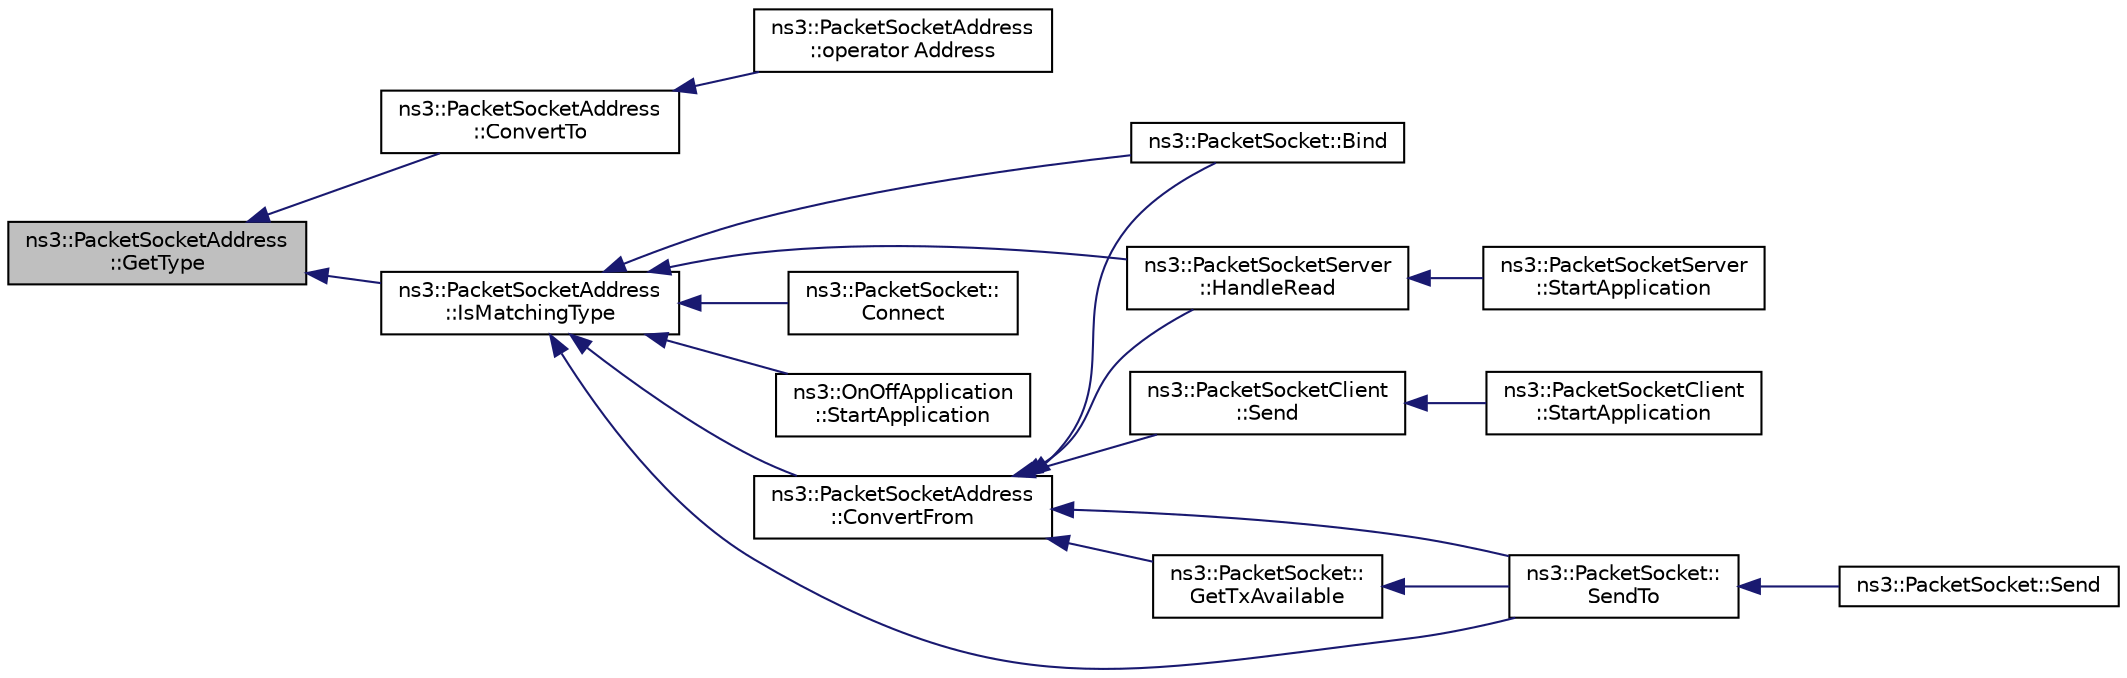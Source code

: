 digraph "ns3::PacketSocketAddress::GetType"
{
  edge [fontname="Helvetica",fontsize="10",labelfontname="Helvetica",labelfontsize="10"];
  node [fontname="Helvetica",fontsize="10",shape=record];
  rankdir="LR";
  Node1 [label="ns3::PacketSocketAddress\l::GetType",height=0.2,width=0.4,color="black", fillcolor="grey75", style="filled", fontcolor="black"];
  Node1 -> Node2 [dir="back",color="midnightblue",fontsize="10",style="solid"];
  Node2 [label="ns3::PacketSocketAddress\l::ConvertTo",height=0.2,width=0.4,color="black", fillcolor="white", style="filled",URL="$d7/d64/classns3_1_1PacketSocketAddress.html#a9f4e994ecfa502b4913861adc28343ce",tooltip="Convert an instance of this class to a polymorphic Address instance. "];
  Node2 -> Node3 [dir="back",color="midnightblue",fontsize="10",style="solid"];
  Node3 [label="ns3::PacketSocketAddress\l::operator Address",height=0.2,width=0.4,color="black", fillcolor="white", style="filled",URL="$d7/d64/classns3_1_1PacketSocketAddress.html#a8ffc5275ef5ec37d68120d4de3ffe87a"];
  Node1 -> Node4 [dir="back",color="midnightblue",fontsize="10",style="solid"];
  Node4 [label="ns3::PacketSocketAddress\l::IsMatchingType",height=0.2,width=0.4,color="black", fillcolor="white", style="filled",URL="$d7/d64/classns3_1_1PacketSocketAddress.html#a9426c99ec2c26c22d3920ca5c63ae1cd"];
  Node4 -> Node5 [dir="back",color="midnightblue",fontsize="10",style="solid"];
  Node5 [label="ns3::OnOffApplication\l::StartApplication",height=0.2,width=0.4,color="black", fillcolor="white", style="filled",URL="$dc/d04/classns3_1_1OnOffApplication.html#a0d9d5f0f60ec877c788c5c0e55c9587b",tooltip="Application specific startup code. "];
  Node4 -> Node6 [dir="back",color="midnightblue",fontsize="10",style="solid"];
  Node6 [label="ns3::PacketSocketAddress\l::ConvertFrom",height=0.2,width=0.4,color="black", fillcolor="white", style="filled",URL="$d7/d64/classns3_1_1PacketSocketAddress.html#ab90d0401de757d2da5bf1ad07af2ecf5"];
  Node6 -> Node7 [dir="back",color="midnightblue",fontsize="10",style="solid"];
  Node7 [label="ns3::PacketSocketClient\l::Send",height=0.2,width=0.4,color="black", fillcolor="white", style="filled",URL="$d0/dcc/classns3_1_1PacketSocketClient.html#ad3a4b71574d311bbc927ec46dc52abd0",tooltip="Send a packet. "];
  Node7 -> Node8 [dir="back",color="midnightblue",fontsize="10",style="solid"];
  Node8 [label="ns3::PacketSocketClient\l::StartApplication",height=0.2,width=0.4,color="black", fillcolor="white", style="filled",URL="$d0/dcc/classns3_1_1PacketSocketClient.html#a51fe7978d43291735b363a7060512c37",tooltip="Application specific startup code. "];
  Node6 -> Node9 [dir="back",color="midnightblue",fontsize="10",style="solid"];
  Node9 [label="ns3::PacketSocketServer\l::HandleRead",height=0.2,width=0.4,color="black", fillcolor="white", style="filled",URL="$dd/d00/classns3_1_1PacketSocketServer.html#a2ffc59a7b69f44af5f45fe8e9cf2fc85",tooltip="Handle a packet received by the application. "];
  Node9 -> Node10 [dir="back",color="midnightblue",fontsize="10",style="solid"];
  Node10 [label="ns3::PacketSocketServer\l::StartApplication",height=0.2,width=0.4,color="black", fillcolor="white", style="filled",URL="$dd/d00/classns3_1_1PacketSocketServer.html#ab0ede0184063258690b5501c52644045",tooltip="Application specific startup code. "];
  Node6 -> Node11 [dir="back",color="midnightblue",fontsize="10",style="solid"];
  Node11 [label="ns3::PacketSocket::Bind",height=0.2,width=0.4,color="black", fillcolor="white", style="filled",URL="$db/d5c/classns3_1_1PacketSocket.html#a1c50ba1bd9d23186d1c09f60d298095f",tooltip="Bind the socket to the NetDevice and register the protocol handler specified in the address..."];
  Node6 -> Node12 [dir="back",color="midnightblue",fontsize="10",style="solid"];
  Node12 [label="ns3::PacketSocket::\lGetTxAvailable",height=0.2,width=0.4,color="black", fillcolor="white", style="filled",URL="$db/d5c/classns3_1_1PacketSocket.html#a11bf40b37d8cecd2067c880244be5de4",tooltip="Returns the number of bytes which can be sent in a single call to Send. "];
  Node12 -> Node13 [dir="back",color="midnightblue",fontsize="10",style="solid"];
  Node13 [label="ns3::PacketSocket::\lSendTo",height=0.2,width=0.4,color="black", fillcolor="white", style="filled",URL="$db/d5c/classns3_1_1PacketSocket.html#a66dc5b7e29ad76f07ff46368f75b9165",tooltip="Send data to a specified peer. "];
  Node13 -> Node14 [dir="back",color="midnightblue",fontsize="10",style="solid"];
  Node14 [label="ns3::PacketSocket::Send",height=0.2,width=0.4,color="black", fillcolor="white", style="filled",URL="$db/d5c/classns3_1_1PacketSocket.html#a1fd81b9271758334d6abad658580b1a0",tooltip="Send data (or dummy data) to the remote host. "];
  Node6 -> Node13 [dir="back",color="midnightblue",fontsize="10",style="solid"];
  Node4 -> Node9 [dir="back",color="midnightblue",fontsize="10",style="solid"];
  Node4 -> Node11 [dir="back",color="midnightblue",fontsize="10",style="solid"];
  Node4 -> Node15 [dir="back",color="midnightblue",fontsize="10",style="solid"];
  Node15 [label="ns3::PacketSocket::\lConnect",height=0.2,width=0.4,color="black", fillcolor="white", style="filled",URL="$db/d5c/classns3_1_1PacketSocket.html#a31cb58ed8f925fcc962e0ae78b31fe91",tooltip="Initiate a connection to a remote host. "];
  Node4 -> Node13 [dir="back",color="midnightblue",fontsize="10",style="solid"];
}
